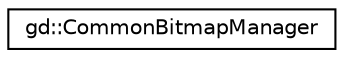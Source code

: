 digraph "Graphical Class Hierarchy"
{
  edge [fontname="Helvetica",fontsize="10",labelfontname="Helvetica",labelfontsize="10"];
  node [fontname="Helvetica",fontsize="10",shape=record];
  rankdir="LR";
  Node1 [label="gd::CommonBitmapManager",height=0.2,width=0.4,color="black", fillcolor="white", style="filled",URL="$classgd_1_1_common_bitmap_manager.html",tooltip="Provide easy access to the most common wxBitmap used in dialogs. "];
}
